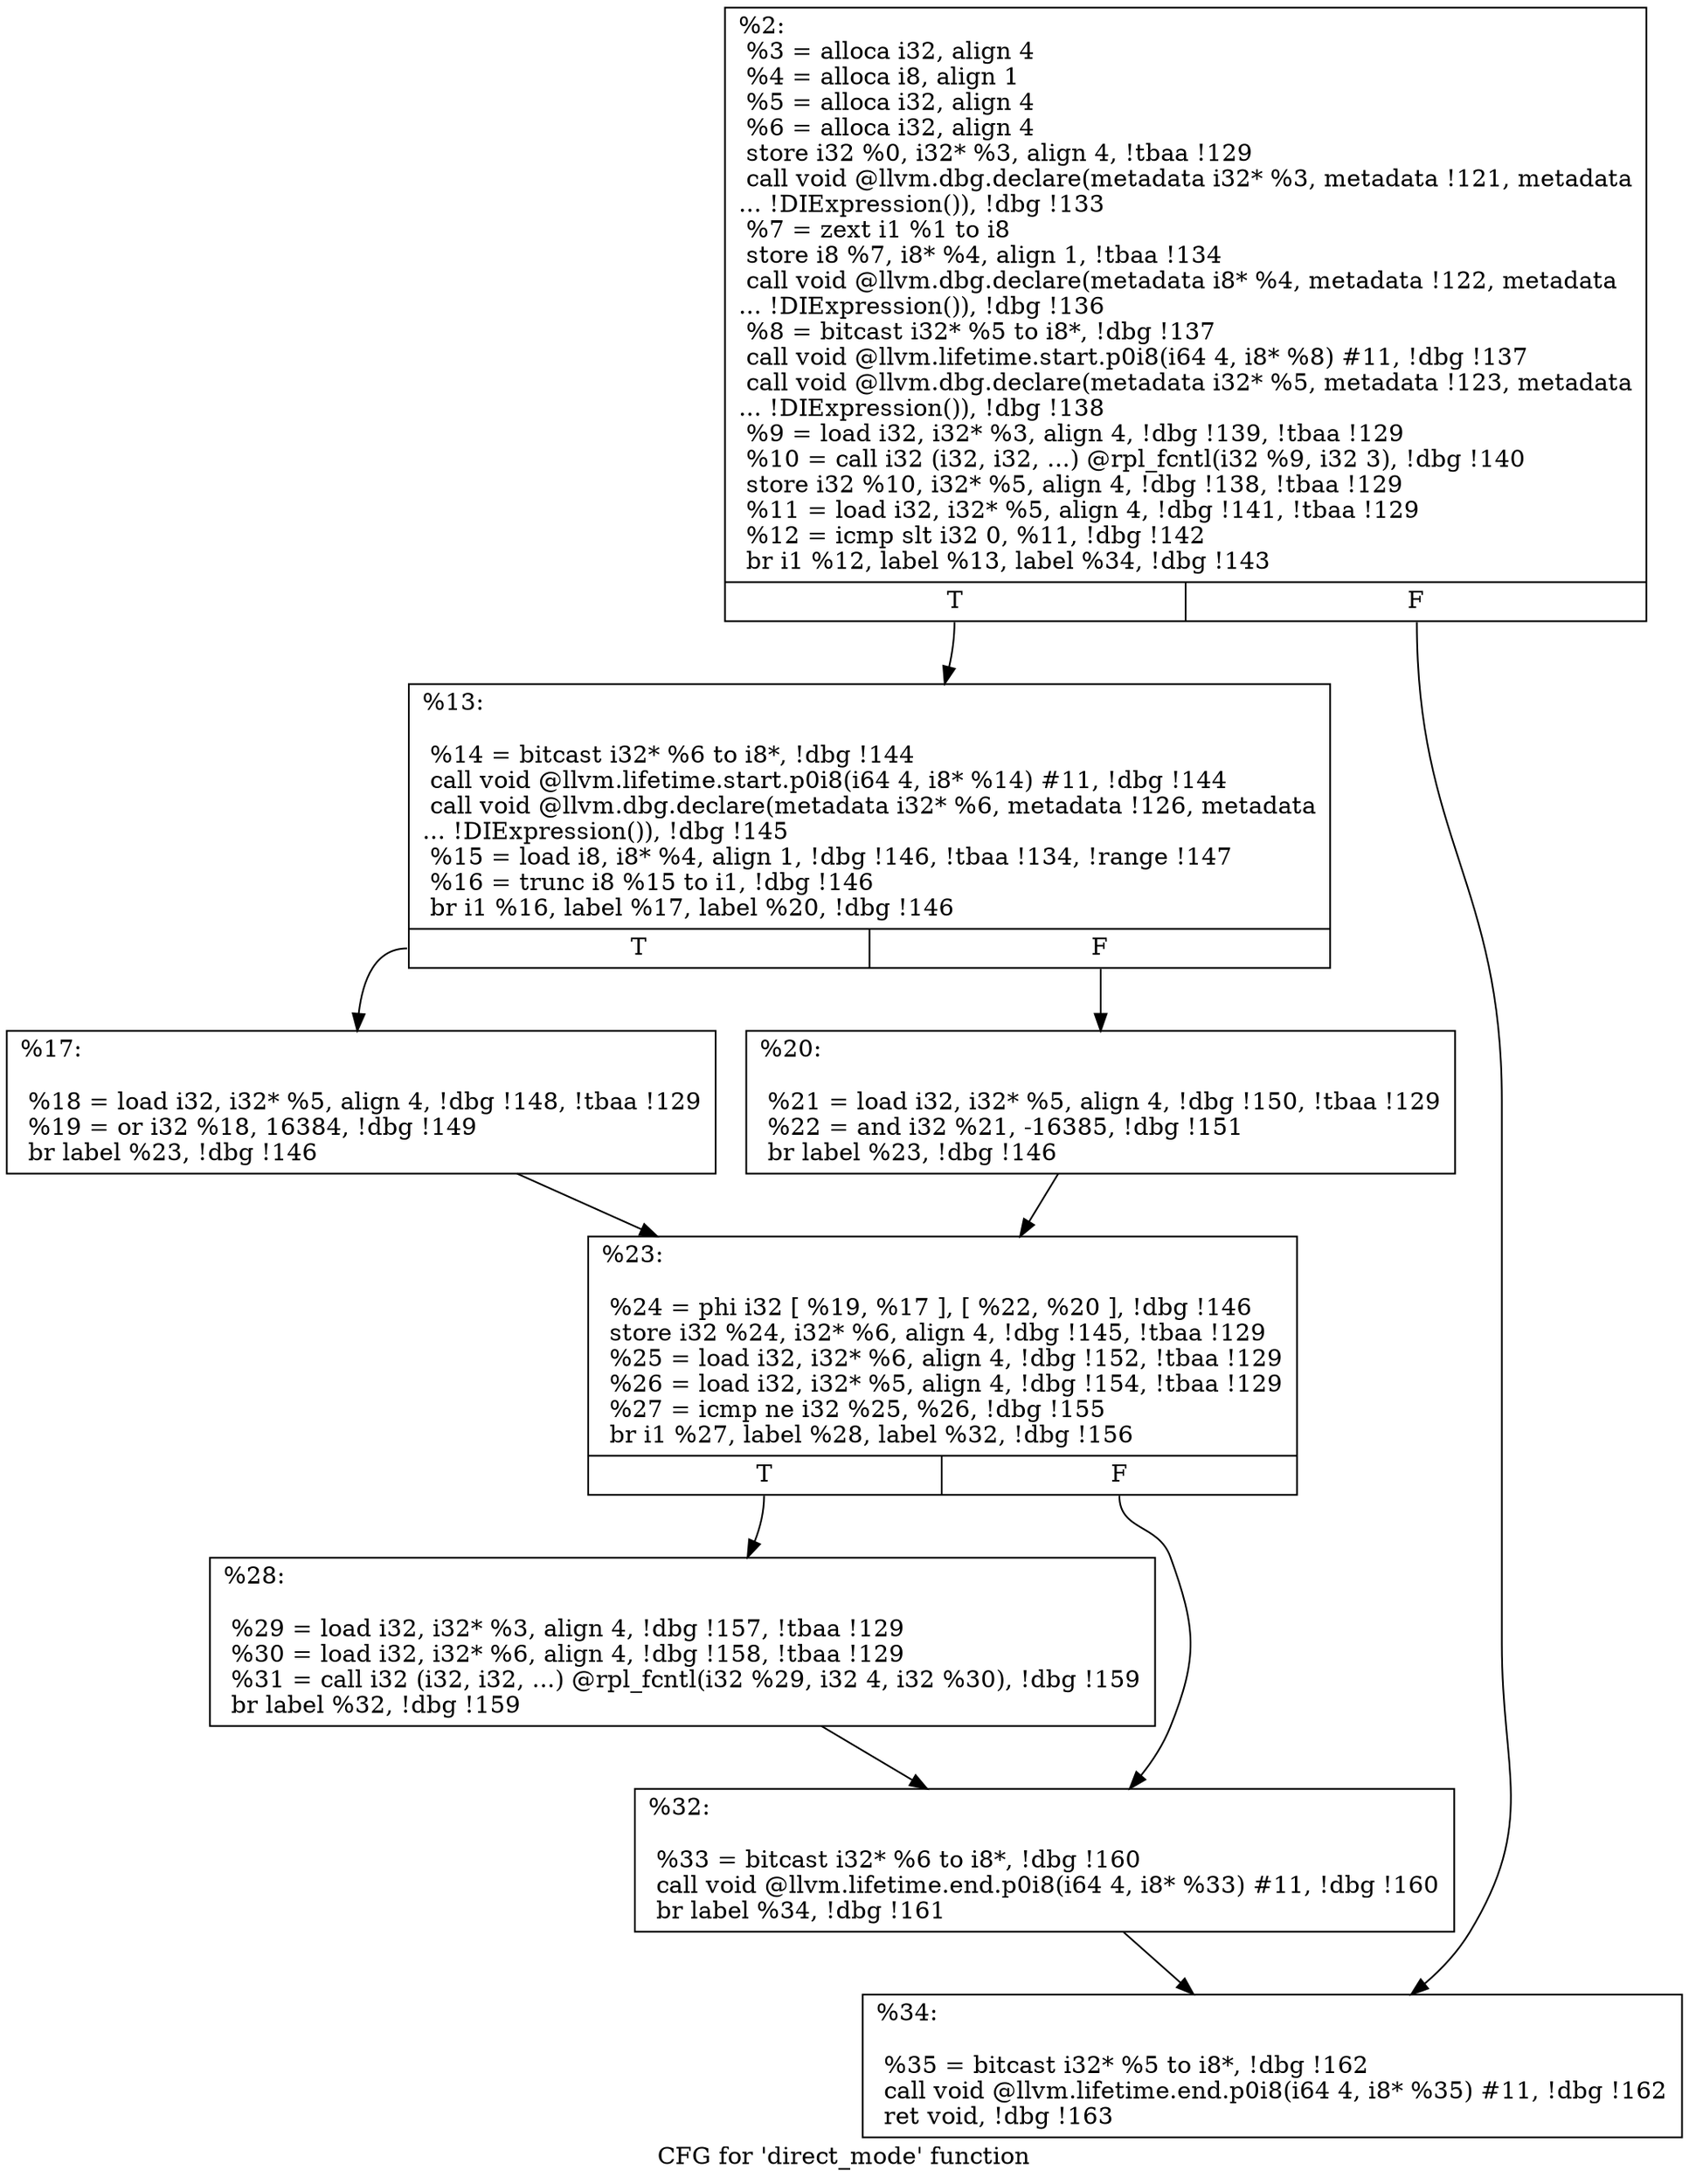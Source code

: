 digraph "CFG for 'direct_mode' function" {
	label="CFG for 'direct_mode' function";

	Node0x1ccd050 [shape=record,label="{%2:\l  %3 = alloca i32, align 4\l  %4 = alloca i8, align 1\l  %5 = alloca i32, align 4\l  %6 = alloca i32, align 4\l  store i32 %0, i32* %3, align 4, !tbaa !129\l  call void @llvm.dbg.declare(metadata i32* %3, metadata !121, metadata\l... !DIExpression()), !dbg !133\l  %7 = zext i1 %1 to i8\l  store i8 %7, i8* %4, align 1, !tbaa !134\l  call void @llvm.dbg.declare(metadata i8* %4, metadata !122, metadata\l... !DIExpression()), !dbg !136\l  %8 = bitcast i32* %5 to i8*, !dbg !137\l  call void @llvm.lifetime.start.p0i8(i64 4, i8* %8) #11, !dbg !137\l  call void @llvm.dbg.declare(metadata i32* %5, metadata !123, metadata\l... !DIExpression()), !dbg !138\l  %9 = load i32, i32* %3, align 4, !dbg !139, !tbaa !129\l  %10 = call i32 (i32, i32, ...) @rpl_fcntl(i32 %9, i32 3), !dbg !140\l  store i32 %10, i32* %5, align 4, !dbg !138, !tbaa !129\l  %11 = load i32, i32* %5, align 4, !dbg !141, !tbaa !129\l  %12 = icmp slt i32 0, %11, !dbg !142\l  br i1 %12, label %13, label %34, !dbg !143\l|{<s0>T|<s1>F}}"];
	Node0x1ccd050:s0 -> Node0x1ccd0a0;
	Node0x1ccd050:s1 -> Node0x1ccd280;
	Node0x1ccd0a0 [shape=record,label="{%13:\l\l  %14 = bitcast i32* %6 to i8*, !dbg !144\l  call void @llvm.lifetime.start.p0i8(i64 4, i8* %14) #11, !dbg !144\l  call void @llvm.dbg.declare(metadata i32* %6, metadata !126, metadata\l... !DIExpression()), !dbg !145\l  %15 = load i8, i8* %4, align 1, !dbg !146, !tbaa !134, !range !147\l  %16 = trunc i8 %15 to i1, !dbg !146\l  br i1 %16, label %17, label %20, !dbg !146\l|{<s0>T|<s1>F}}"];
	Node0x1ccd0a0:s0 -> Node0x1ccd0f0;
	Node0x1ccd0a0:s1 -> Node0x1ccd140;
	Node0x1ccd0f0 [shape=record,label="{%17:\l\l  %18 = load i32, i32* %5, align 4, !dbg !148, !tbaa !129\l  %19 = or i32 %18, 16384, !dbg !149\l  br label %23, !dbg !146\l}"];
	Node0x1ccd0f0 -> Node0x1ccd190;
	Node0x1ccd140 [shape=record,label="{%20:\l\l  %21 = load i32, i32* %5, align 4, !dbg !150, !tbaa !129\l  %22 = and i32 %21, -16385, !dbg !151\l  br label %23, !dbg !146\l}"];
	Node0x1ccd140 -> Node0x1ccd190;
	Node0x1ccd190 [shape=record,label="{%23:\l\l  %24 = phi i32 [ %19, %17 ], [ %22, %20 ], !dbg !146\l  store i32 %24, i32* %6, align 4, !dbg !145, !tbaa !129\l  %25 = load i32, i32* %6, align 4, !dbg !152, !tbaa !129\l  %26 = load i32, i32* %5, align 4, !dbg !154, !tbaa !129\l  %27 = icmp ne i32 %25, %26, !dbg !155\l  br i1 %27, label %28, label %32, !dbg !156\l|{<s0>T|<s1>F}}"];
	Node0x1ccd190:s0 -> Node0x1ccd1e0;
	Node0x1ccd190:s1 -> Node0x1ccd230;
	Node0x1ccd1e0 [shape=record,label="{%28:\l\l  %29 = load i32, i32* %3, align 4, !dbg !157, !tbaa !129\l  %30 = load i32, i32* %6, align 4, !dbg !158, !tbaa !129\l  %31 = call i32 (i32, i32, ...) @rpl_fcntl(i32 %29, i32 4, i32 %30), !dbg !159\l  br label %32, !dbg !159\l}"];
	Node0x1ccd1e0 -> Node0x1ccd230;
	Node0x1ccd230 [shape=record,label="{%32:\l\l  %33 = bitcast i32* %6 to i8*, !dbg !160\l  call void @llvm.lifetime.end.p0i8(i64 4, i8* %33) #11, !dbg !160\l  br label %34, !dbg !161\l}"];
	Node0x1ccd230 -> Node0x1ccd280;
	Node0x1ccd280 [shape=record,label="{%34:\l\l  %35 = bitcast i32* %5 to i8*, !dbg !162\l  call void @llvm.lifetime.end.p0i8(i64 4, i8* %35) #11, !dbg !162\l  ret void, !dbg !163\l}"];
}
